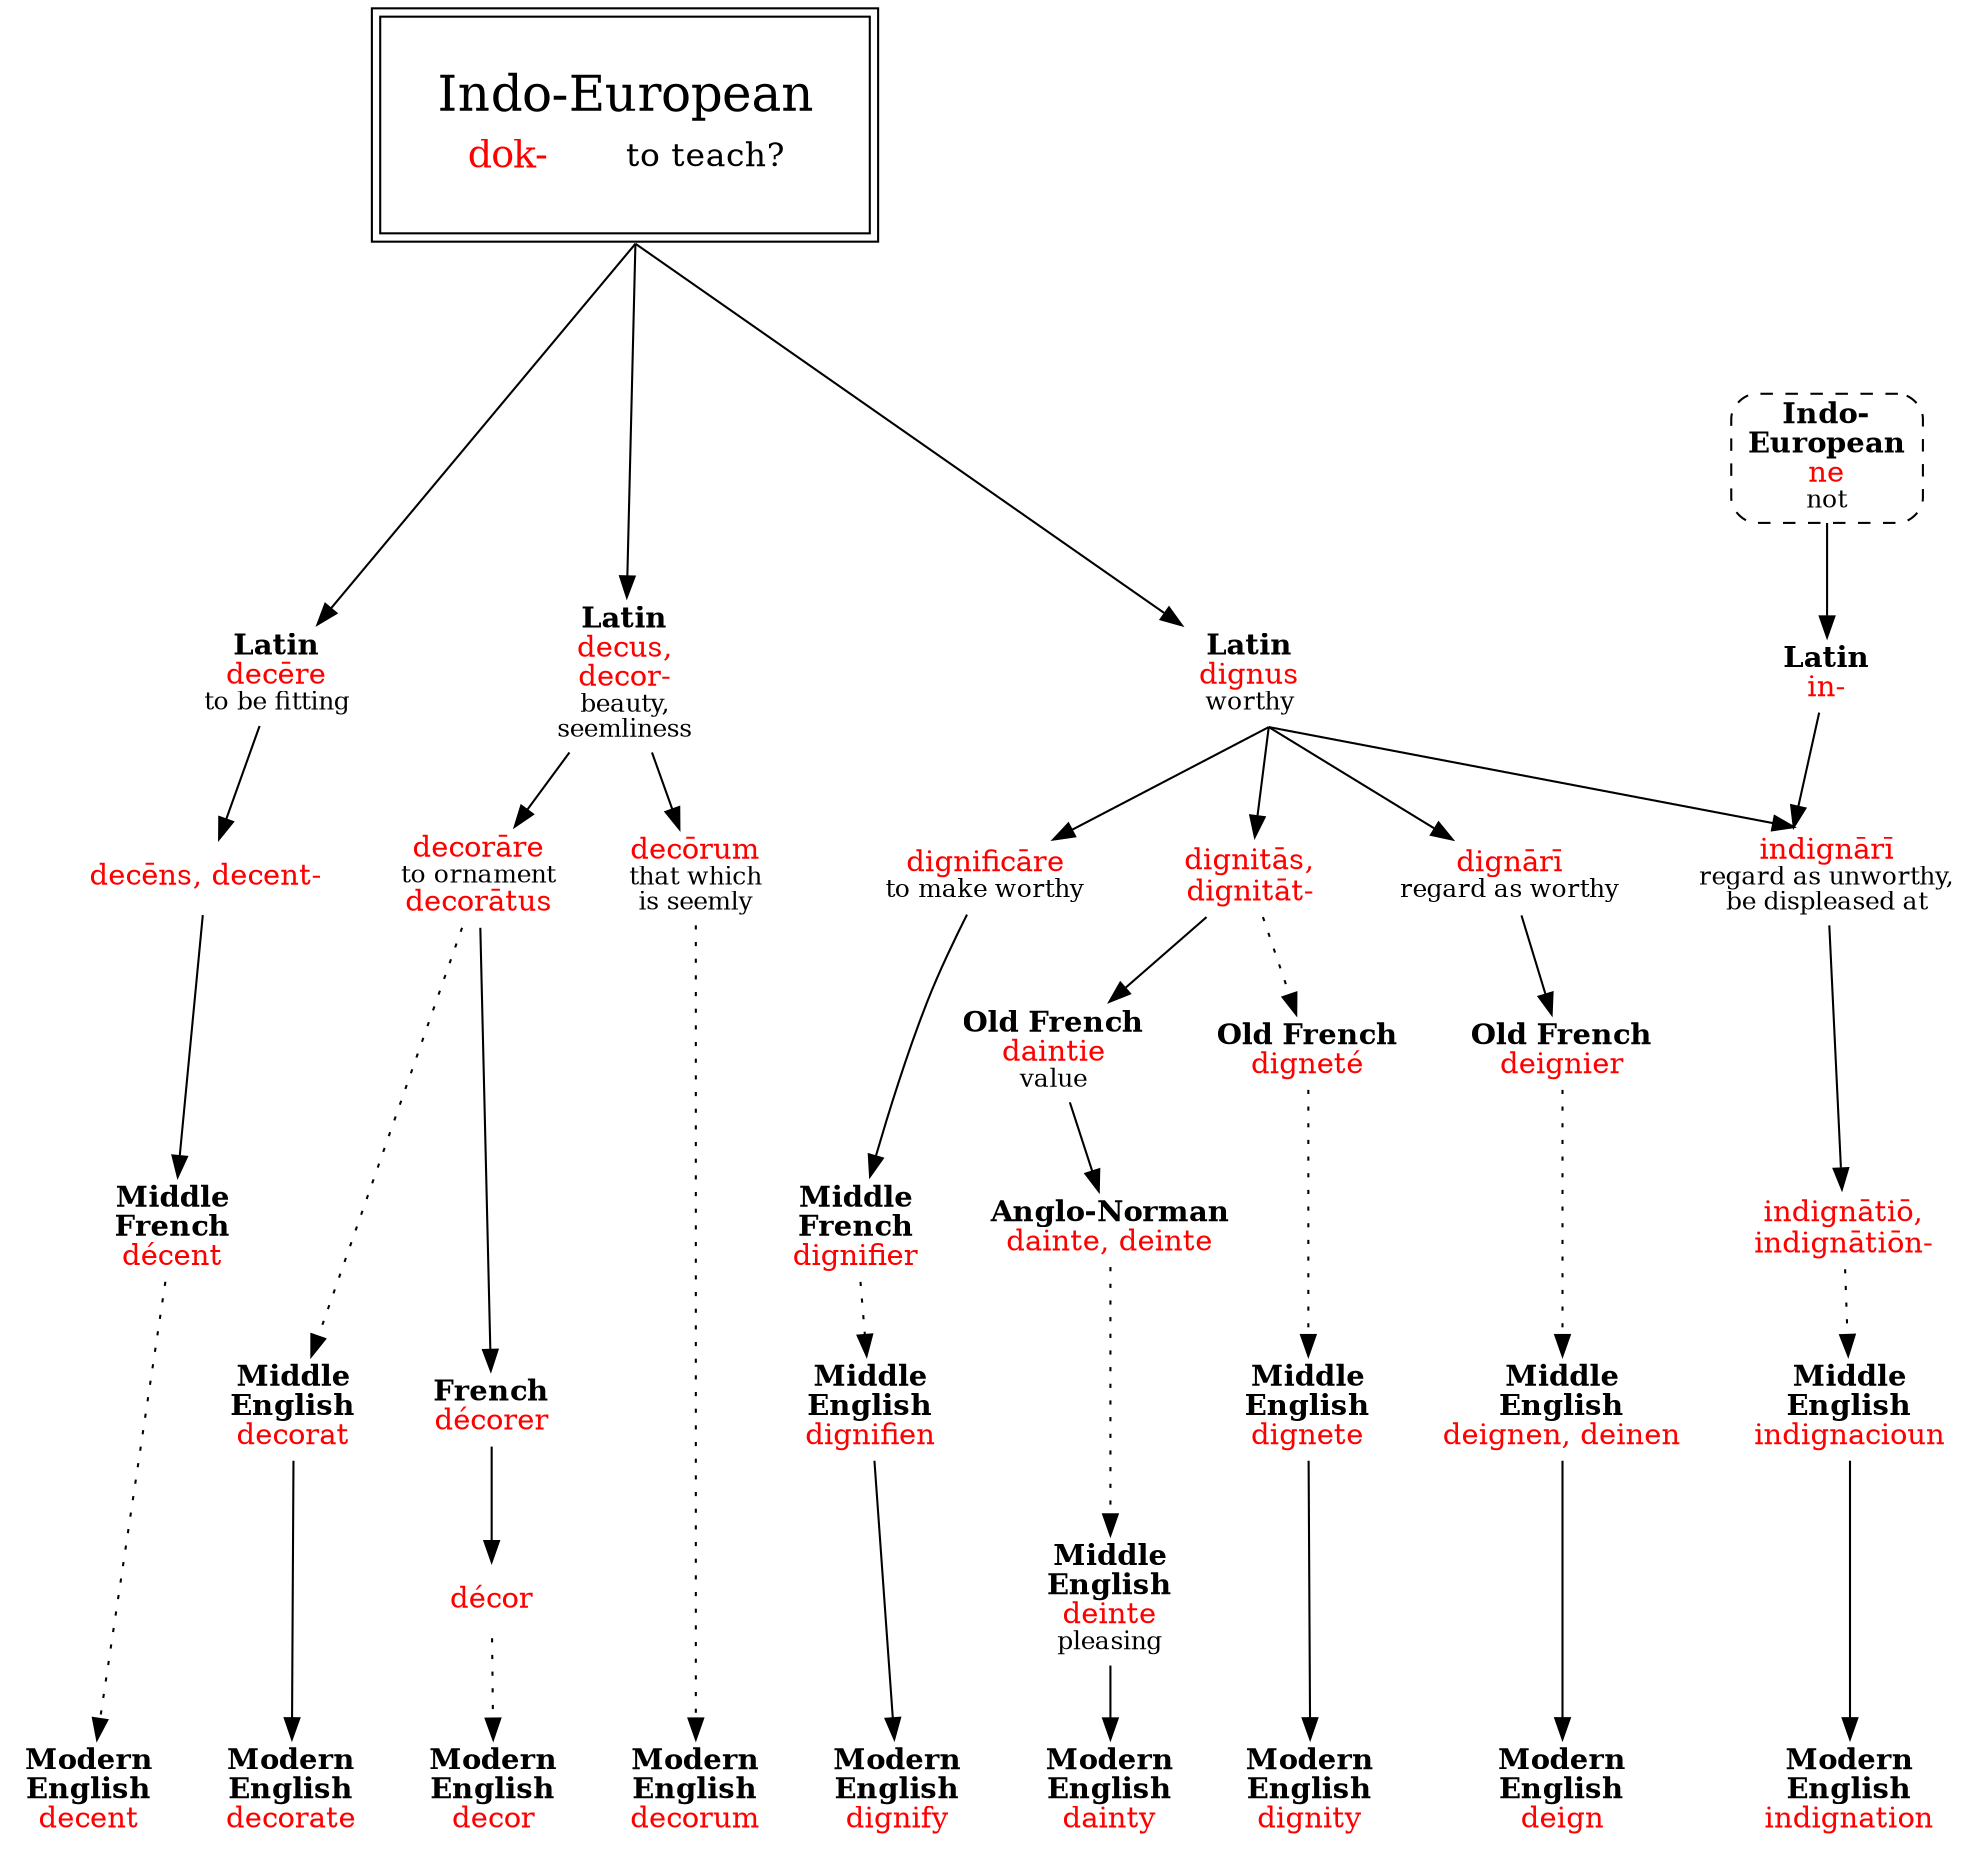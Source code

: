 strict digraph {
node [shape=none]
dok [label=<<table border="0"><tr><td colspan="2"><font point-size="24">Indo-European</font></td></tr><tr><td><font point-size="18" color="red">dok-</font></td><td><font point-size="16">to teach?</font></td></tr></table>> tooltip="Indo-European \"dok-, dek-\" to learn" shape=rect peripheries=2 margin=.3 URL="dok-learn0.svg"]
dok -> {decereL decusL dignusL rank=same} [sametail=1 minlen=3]

/* ---- L decere ---- */
/* decent */
decereL [label=<<b>Latin</b><br/><font color="red">decēre</font><br/><font point-size="12">to be fitting</font>>]
decensL [label=<<font color="red">decēns, decent-</font>>]
decentMF [label=<<b>Middle<br/>French</b><br/><font color="red">décent</font>>]
decent [label=<<b>Modern<br/>English</b><br/><font color="red">decent</font>>]
dok -> decereL -> decensL -> decentMF
decentMF -> decent [style=dotted]

/* ---- L decus ---- */
/* decorum */
decusL [label=<<b>Latin</b><br/><font color="red">decus,<br/>decor-</font><br/><font point-size="12">beauty,<br/>seemliness</font>>] // related to decere
decorumL [label=<<font color="red">decōrum</font><br/><font point-size="12">that which<br/>is seemly</font>>]
decorum [label=<<b>Modern<br/>English</b><br/><font color="red">decorum</font>>]
dok -> decusL -> decorumL
decorumL -> decorum [style=dotted]

/* decorate */
decorareL [label=<<font color="red">decorāre</font><br/><font point-size="12">to ornament</font><br/><font color="red">decorātus</font>>]
decoratME [label=<<b>Middle<br/>English</b><br/><font color="red">decorat</font>>]
decorate [label=<<b>Modern<br/>English</b><br/><font color="red">decorate</font>>]
decusL -> decorareL
decorareL -> decoratME [style=dotted]
decoratME -> decorate

/* decor */
decorerF [label=<<b>French</b><br/><font color="red">décorer</font>>]
decorF [label=<<font color="red">décor</font>>]
decor [label=<<b>Modern<br/>English</b><br/><font color="red">decor</font>>]
decorareL -> decorerF -> decorF
decorF -> decor [style=dotted]

/* ---- L dignus ---- */
/* dignity */
dignusL [label=<<b>Latin</b><br/><font color="red">dignus</font><br/><font point-size="12">worthy</font>>]
dignitas [label=<<font color="red">dignitās,<br/>dignitāt-</font>>] // borrowing
digneteOF [label=<<b>Old French</b><br/><font color="red">digneté</font>>]
digneteME [label=<<b>Middle<br/>English</b><br/><font color="red">dignete</font>>]
dignity [label=<<b>Modern<br/>English</b><br/><font color="red">dignity</font>>]
dok -> dignusL -> dignitas
dignitas -> digneteOF -> digneteME [style=dotted]
digneteME -> dignity

/* dignify */
dignificare [label=<<font color="red">dignificāre</font><br/><font point-size="12">to make worthy</font>>]
dignifierMF [label=<<b>Middle<br/>French</b><br/><font color="red">dignifier</font>>]
dignifienME [label=<<b>Middle<br/>English</b><br/><font color="red">dignifien</font>>]
dignify [label=<<b>Modern<br/>English</b><br/><font color="red">dignify</font>>]
dignusL -> dignificare -> dignifierMF
dignifierMF -> dignifienME [style=dotted]
dignifienME -> dignify

/* dainty */
daintieOF [label=<<b>Old French</b><br/><font color="red">daintie</font><br/><font point-size="12">value</font>>] // descendant of dignitas
dainteAN [label=<<b>Anglo-Norman</b><br/><font color="red">dainte, deinte</font>>]
deinteME [label=<<b>Middle<br/>English</b><br/><font color="red">deinte</font><br/><font point-size="12">pleasing</font>>]
dainty [label=<<b>Modern<br/>English</b><br/><font color="red">dainty</font>>]
dignitas -> daintieOF -> dainteAN
dainteAN -> deinteME [style=dotted]
deinteME -> dainty

/* indignation */
indignariL [label=<<font color="red">indignārī</font><br/><font point-size="12">regard as unworthy,<br/>be displeased at</font>>] // eliminate in favor of dignari?
indignatioL [label=<<font color="red">indignātiō,<br/>indignātiōn-</font>>]
indignaciounME [label=<<b>Middle<br/>English</b><br/><font color="red">indignacioun</font>>]
indignation [label=<<b>Modern<br/>English</b><br/><font color="red">indignation</font>>]
dignusL -> indignariL -> indignatioL // omitted: indignus, poss. OF intermediary
indignatioL -> indignaciounME [style=dotted]
indignaciounME -> indignation
/* in- (link to ne) */
neIE [label=<<b>Indo-<br/>European</b><br/><font color="red">ne</font><br/><font point-size="12">not</font>> shape=box style="dashed,rounded" URL="ne-not.svg"]
inL [label=<<b>Latin</b><br/><font color="red">in-</font>>]
neIE -> inL -> indignariL

/* deign */
dignariL [label=<<font color="red">dignārī</font><br/><font point-size="12">regard as worthy</font>>]
deignierOF [label=<<b>Old French</b><br/><font color="red">deignier</font>>]
deignenME [label=<<b>Middle<br/>English</b><br/><font color="red">deignen, deinen</font>>]
deign [label=<<b>Modern<br/>English</b><br/><font color="red">deign</font>>]
dignusL -> dignariL -> deignierOF
deignierOF -> deignenME [style=dotted]
deignenME -> deign

{rank=same decent decorum decorate decor dignity dainty dignify indignation deign}
//{rank=same dok neIE}

{rank=same decereL decusL dignusL}
{rank=same digneteOF daintieOF deignierOF}
{rank=same dainteAN dignifierMF decentMF}
{rank=same decoratME decorerF digneteME dignifienME indignaciounME deignenME}
dignusL -> {dignariL dignificare dignitas indignariL} [sametail=1]
{rank=same decensL decorareL decorumL dignificare dignitas dignariL indignariL}
{dignusL inL} -> indignariL [samehead=1]
}